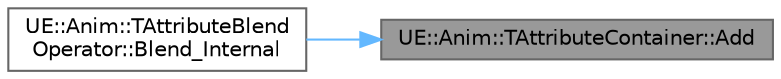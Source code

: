 digraph "UE::Anim::TAttributeContainer::Add"
{
 // INTERACTIVE_SVG=YES
 // LATEX_PDF_SIZE
  bgcolor="transparent";
  edge [fontname=Helvetica,fontsize=10,labelfontname=Helvetica,labelfontsize=10];
  node [fontname=Helvetica,fontsize=10,shape=box,height=0.2,width=0.4];
  rankdir="RL";
  Node1 [id="Node000001",label="UE::Anim::TAttributeContainer::Add",height=0.2,width=0.4,color="gray40", fillcolor="grey60", style="filled", fontcolor="black",tooltip="Adds a new attribute type/value entry of the specified underlying AttributeType."];
  Node1 -> Node2 [id="edge1_Node000001_Node000002",dir="back",color="steelblue1",style="solid",tooltip=" "];
  Node2 [id="Node000002",label="UE::Anim::TAttributeBlend\lOperator::Blend_Internal",height=0.2,width=0.4,color="grey40", fillcolor="white", style="filled",URL="$df/d2e/classUE_1_1Anim_1_1TAttributeBlendOperator.html#a8f2fc91f727ff1603c474243b7fc30a4",tooltip="Blend operation for non-blendable attribute types."];
}
